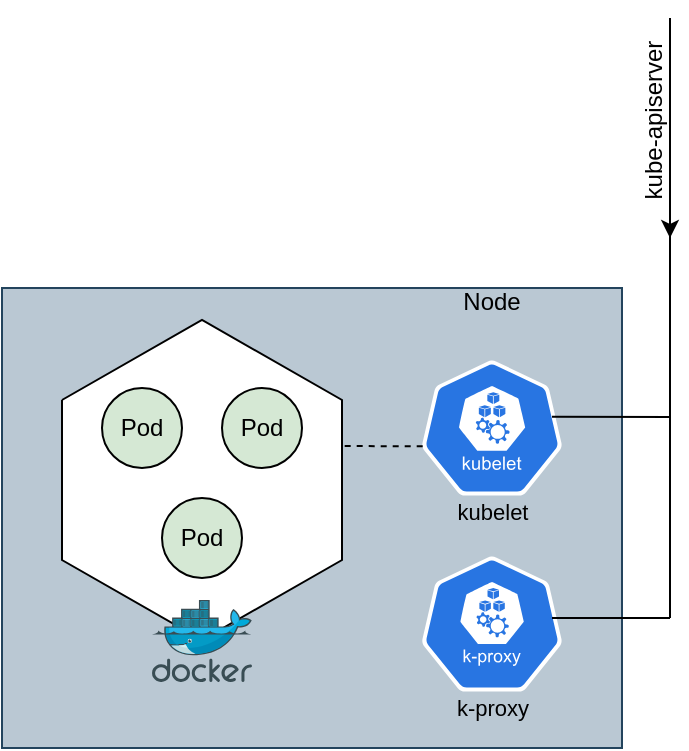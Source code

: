 <mxfile version="22.1.7" type="github">
  <diagram name="Page-1" id="FAYloSDTTYDVObzhy5Y4">
    <mxGraphModel dx="792" dy="744" grid="1" gridSize="10" guides="1" tooltips="1" connect="1" arrows="1" fold="1" page="1" pageScale="1" pageWidth="850" pageHeight="1100" background="#ffffff" math="0" shadow="0">
      <root>
        <mxCell id="0" />
        <mxCell id="1" parent="0" />
        <mxCell id="4K18NPuj7CFa846aqN2v-4" value="" style="rounded=0;whiteSpace=wrap;html=1;fillColor=#bac8d3;strokeColor=#23445d;" parent="1" vertex="1">
          <mxGeometry x="130" y="435" width="310" height="230" as="geometry" />
        </mxCell>
        <mxCell id="4K18NPuj7CFa846aqN2v-17" value="Node" style="text;html=1;strokeColor=none;fillColor=none;align=center;verticalAlign=middle;whiteSpace=wrap;rounded=0;" parent="1" vertex="1">
          <mxGeometry x="345" y="427" width="60" height="30" as="geometry" />
        </mxCell>
        <mxCell id="4K18NPuj7CFa846aqN2v-19" value="kubelet" style="sketch=0;html=1;dashed=0;whitespace=wrap;fillColor=#2875E2;strokeColor=#ffffff;points=[[0.005,0.63,0],[0.1,0.2,0],[0.9,0.2,0],[0.5,0,0],[0.995,0.63,0],[0.72,0.99,0],[0.5,1,0],[0.28,0.99,0]];verticalLabelPosition=bottom;align=center;verticalAlign=top;shape=mxgraph.kubernetes.icon;prIcon=kubelet;spacing=-4;fontSize=11;" parent="1" vertex="1">
          <mxGeometry x="340" y="470" width="70" height="70" as="geometry" />
        </mxCell>
        <mxCell id="4K18NPuj7CFa846aqN2v-20" value="k-proxy" style="sketch=0;html=1;dashed=0;whitespace=wrap;fillColor=#2875E2;strokeColor=#ffffff;points=[[0.005,0.63,0],[0.1,0.2,0],[0.9,0.2,0],[0.5,0,0],[0.995,0.63,0],[0.72,0.99,0],[0.5,1,0],[0.28,0.99,0]];verticalLabelPosition=bottom;align=center;verticalAlign=top;shape=mxgraph.kubernetes.icon;prIcon=k_proxy;fontSize=11;spacing=-4;" parent="1" vertex="1">
          <mxGeometry x="340" y="568" width="70" height="70" as="geometry" />
        </mxCell>
        <mxCell id="4K18NPuj7CFa846aqN2v-34" value="" style="endArrow=none;html=1;rounded=0;entryX=0.971;entryY=0.471;entryDx=0;entryDy=0;entryPerimeter=0;" parent="1" edge="1">
          <mxGeometry width="50" height="50" relative="1" as="geometry">
            <mxPoint x="464.03" y="499.44" as="sourcePoint" />
            <mxPoint x="405" y="499.41" as="targetPoint" />
          </mxGeometry>
        </mxCell>
        <mxCell id="4K18NPuj7CFa846aqN2v-35" value="" style="endArrow=none;html=1;rounded=0;entryX=0.971;entryY=0.471;entryDx=0;entryDy=0;entryPerimeter=0;" parent="1" edge="1">
          <mxGeometry width="50" height="50" relative="1" as="geometry">
            <mxPoint x="464" y="600" as="sourcePoint" />
            <mxPoint x="405" y="600" as="targetPoint" />
          </mxGeometry>
        </mxCell>
        <mxCell id="4K18NPuj7CFa846aqN2v-36" value="" style="endArrow=none;html=1;rounded=0;" parent="1" edge="1">
          <mxGeometry width="50" height="50" relative="1" as="geometry">
            <mxPoint x="464" y="600" as="sourcePoint" />
            <mxPoint x="464" y="400" as="targetPoint" />
          </mxGeometry>
        </mxCell>
        <mxCell id="3l28P4qMm5tEQ46TuTvp-1" value="" style="endArrow=classic;html=1;rounded=0;" parent="1" edge="1">
          <mxGeometry width="50" height="50" relative="1" as="geometry">
            <mxPoint x="464" y="300" as="sourcePoint" />
            <mxPoint x="464" y="410" as="targetPoint" />
          </mxGeometry>
        </mxCell>
        <mxCell id="3l28P4qMm5tEQ46TuTvp-2" value="kube-apiserver" style="text;html=1;strokeColor=none;fillColor=none;align=center;verticalAlign=middle;whiteSpace=wrap;rounded=0;rotation=-90;" parent="1" vertex="1">
          <mxGeometry x="396" y="336" width="120" height="30" as="geometry" />
        </mxCell>
        <mxCell id="CQpjlojAlUkrmzfvVUWV-9" value="" style="verticalLabelPosition=bottom;verticalAlign=top;html=1;shape=mxgraph.basic.polygon;polyCoords=[[0,0.25],[0.5,0],[1,0.25],[1,0.75],[0.5,1],[0,0.75],[0,0.25]];polyline=1;fillColor=default;perimeter=rectanglePerimeter;" vertex="1" parent="1">
          <mxGeometry x="160" y="451" width="140" height="160" as="geometry" />
        </mxCell>
        <mxCell id="CQpjlojAlUkrmzfvVUWV-1" value="" style="image;sketch=0;aspect=fixed;html=1;points=[];align=center;fontSize=12;image=img/lib/mscae/Docker.svg;" vertex="1" parent="1">
          <mxGeometry x="205" y="591" width="50" height="41" as="geometry" />
        </mxCell>
        <mxCell id="CQpjlojAlUkrmzfvVUWV-12" value="" style="endArrow=none;dashed=1;html=1;rounded=0;entryX=1.007;entryY=0.394;entryDx=0;entryDy=0;entryPerimeter=0;exitX=0.005;exitY=0.63;exitDx=0;exitDy=0;exitPerimeter=0;" edge="1" parent="1" source="4K18NPuj7CFa846aqN2v-19" target="CQpjlojAlUkrmzfvVUWV-9">
          <mxGeometry width="50" height="50" relative="1" as="geometry">
            <mxPoint x="430" y="480" as="sourcePoint" />
            <mxPoint x="480" y="430" as="targetPoint" />
          </mxGeometry>
        </mxCell>
        <mxCell id="CQpjlojAlUkrmzfvVUWV-13" value="Pod" style="ellipse;whiteSpace=wrap;html=1;aspect=fixed;fillColor=#D5E8D4;" vertex="1" parent="1">
          <mxGeometry x="180" y="485" width="40" height="40" as="geometry" />
        </mxCell>
        <mxCell id="CQpjlojAlUkrmzfvVUWV-14" value="Pod" style="ellipse;whiteSpace=wrap;html=1;aspect=fixed;fillColor=#D5E8D4;" vertex="1" parent="1">
          <mxGeometry x="210" y="540" width="40" height="40" as="geometry" />
        </mxCell>
        <mxCell id="CQpjlojAlUkrmzfvVUWV-15" value="Pod" style="ellipse;whiteSpace=wrap;html=1;aspect=fixed;fillColor=#D5E8D4;" vertex="1" parent="1">
          <mxGeometry x="240" y="485" width="40" height="40" as="geometry" />
        </mxCell>
      </root>
    </mxGraphModel>
  </diagram>
</mxfile>
